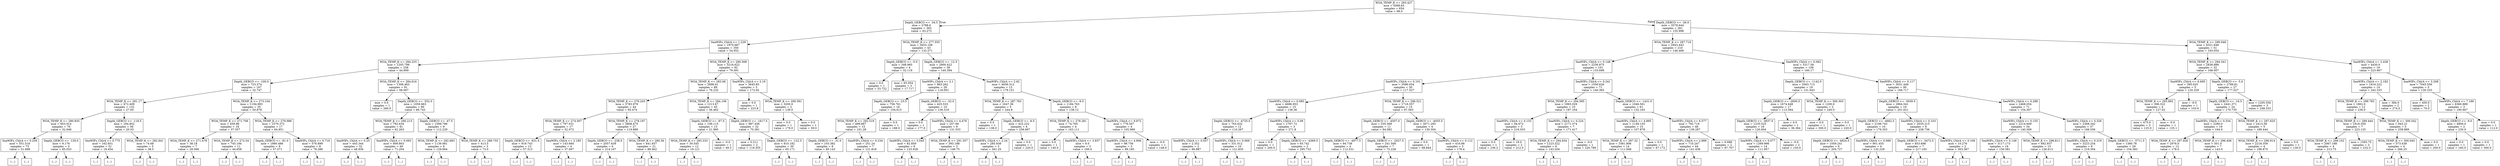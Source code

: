 digraph Tree {
node [shape=box] ;
0 [label="WOA_TEMP_K <= 293.427\nmse = 5098.63\nsamples = 654\nvalue = 98.0"] ;
1 [label="Depth_GEBCO <= -34.5\nmse = 2788.6\nsamples = 393\nvalue = 63.272"] ;
0 -> 1 [labeldistance=2.5, labelangle=45, headlabel="True"] ;
2 [label="SeaWIFs_ChlrA <= 1.229\nmse = 1970.687\nsamples = 350\nvalue = 54.052"] ;
1 -> 2 ;
3 [label="WOA_TEMP_K <= 284.233\nmse = 1205.799\nsamples = 258\nvalue = 44.909"] ;
2 -> 3 ;
4 [label="Depth_GEBCO <= -100.0\nmse = 723.374\nsamples = 167\nvalue = 32.747"] ;
3 -> 4 ;
5 [label="WOA_TEMP_K <= 281.17\nmse = 472.409\nsamples = 132\nvalue = 27.65"] ;
4 -> 5 ;
6 [label="WOA_TEMP_K <= 280.835\nmse = 603.914\nsamples = 76\nvalue = 32.948"] ;
5 -> 6 ;
7 [label="SeaWIFs_ChlrA <= 0.259\nmse = 551.516\nsamples = 73\nvalue = 31.698"] ;
6 -> 7 ;
8 [label="(...)"] ;
7 -> 8 ;
65 [label="(...)"] ;
7 -> 65 ;
146 [label="Depth_GEBCO <= -129.0\nmse = 9.176\nsamples = 3\nvalue = 85.033"] ;
6 -> 146 ;
147 [label="(...)"] ;
146 -> 147 ;
150 [label="(...)"] ;
146 -> 150 ;
151 [label="Depth_GEBCO <= -118.5\nmse = 184.852\nsamples = 56\nvalue = 20.03"] ;
5 -> 151 ;
152 [label="SeaWIFs_ChlrA <= 0.775\nmse = 162.651\nsamples = 51\nvalue = 18.454"] ;
151 -> 152 ;
153 [label="(...)"] ;
152 -> 153 ;
194 [label="(...)"] ;
152 -> 194 ;
205 [label="WOA_TEMP_K <= 282.841\nmse = 74.68\nsamples = 5\nvalue = 38.5"] ;
151 -> 205 ;
206 [label="(...)"] ;
205 -> 206 ;
213 [label="(...)"] ;
205 -> 213 ;
214 [label="WOA_TEMP_K <= 273.104\nmse = 1194.993\nsamples = 35\nvalue = 50.878"] ;
4 -> 214 ;
215 [label="WOA_TEMP_K <= 271.706\nmse = 459.96\nsamples = 18\nvalue = 37.357"] ;
214 -> 215 ;
216 [label="WOA_TEMP_K <= 271.478\nmse = 38.18\nsamples = 7\nvalue = 29.568"] ;
215 -> 216 ;
217 [label="(...)"] ;
216 -> 217 ;
218 [label="(...)"] ;
216 -> 218 ;
225 [label="WOA_TEMP_K <= 272.54\nmse = 745.194\nsamples = 11\nvalue = 44.658"] ;
215 -> 225 ;
226 [label="(...)"] ;
225 -> 226 ;
231 [label="(...)"] ;
225 -> 231 ;
232 [label="WOA_TEMP_K <= 279.986\nmse = 1570.372\nsamples = 17\nvalue = 64.851"] ;
214 -> 232 ;
233 [label="Depth_GEBCO <= -81.0\nmse = 1980.486\nsamples = 9\nvalue = 57.071"] ;
232 -> 233 ;
234 [label="(...)"] ;
233 -> 234 ;
235 [label="(...)"] ;
233 -> 235 ;
238 [label="SeaWIFs_ChlrA <= 0.719\nmse = 576.899\nsamples = 8\nvalue = 78.288"] ;
232 -> 238 ;
239 [label="(...)"] ;
238 -> 239 ;
246 [label="(...)"] ;
238 -> 246 ;
253 [label="WOA_TEMP_K <= 284.616\nmse = 1306.463\nsamples = 91\nvalue = 68.067"] ;
3 -> 253 ;
254 [label="mse = 0.0\nsamples = 1\nvalue = 260.0"] ;
253 -> 254 ;
255 [label="Depth_GEBCO <= -552.0\nmse = 1059.663\nsamples = 90\nvalue = 66.743"] ;
253 -> 255 ;
256 [label="WOA_TEMP_K <= 290.213\nmse = 782.634\nsamples = 81\nvalue = 62.263"] ;
255 -> 256 ;
257 [label="SeaWIFs_ChlrA <= 0.25\nmse = 445.344\nsamples = 32\nvalue = 48.936"] ;
256 -> 257 ;
258 [label="(...)"] ;
257 -> 258 ;
261 [label="(...)"] ;
257 -> 261 ;
312 [label="SeaWIFs_ChlrA <= 0.093\nmse = 809.803\nsamples = 49\nvalue = 71.204"] ;
256 -> 312 ;
313 [label="(...)"] ;
312 -> 313 ;
324 [label="(...)"] ;
312 -> 324 ;
389 [label="Depth_GEBCO <= -47.5\nmse = 1599.796\nsamples = 9\nvalue = 112.229"] ;
255 -> 389 ;
390 [label="WOA_TEMP_K <= 292.683\nmse = 1139.081\nsamples = 6\nvalue = 129.664"] ;
389 -> 390 ;
391 [label="(...)"] ;
390 -> 391 ;
400 [label="(...)"] ;
390 -> 400 ;
401 [label="WOA_TEMP_K <= 289.755\nmse = 413.5\nsamples = 3\nvalue = 73.0"] ;
389 -> 401 ;
402 [label="(...)"] ;
401 -> 402 ;
405 [label="(...)"] ;
401 -> 405 ;
406 [label="WOA_TEMP_K <= 290.568\nmse = 3216.622\nsamples = 92\nvalue = 79.391"] ;
2 -> 406 ;
407 [label="WOA_TEMP_K <= 283.08\nmse = 2896.61\nsamples = 89\nvalue = 76.232"] ;
406 -> 407 ;
408 [label="WOA_TEMP_K <= 276.243\nmse = 3783.979\nsamples = 44\nvalue = 95.474"] ;
407 -> 408 ;
409 [label="WOA_TEMP_K <= 274.007\nmse = 797.031\nsamples = 17\nvalue = 52.072"] ;
408 -> 409 ;
410 [label="Depth_GEBCO <= -631.0\nmse = 919.743\nsamples = 13\nvalue = 57.313"] ;
409 -> 410 ;
411 [label="(...)"] ;
410 -> 411 ;
416 [label="(...)"] ;
410 -> 416 ;
423 [label="SeaWIFs_ChlrA <= 2.185\nmse = 143.684\nsamples = 4\nvalue = 37.097"] ;
409 -> 423 ;
424 [label="(...)"] ;
423 -> 424 ;
425 [label="(...)"] ;
423 -> 425 ;
430 [label="WOA_TEMP_K <= 278.197\nmse = 3808.475\nsamples = 27\nvalue = 119.888"] ;
408 -> 430 ;
431 [label="Depth_GEBCO <= -238.0\nmse = 2057.639\nsamples = 6\nvalue = 214.167"] ;
430 -> 431 ;
432 [label="(...)"] ;
431 -> 432 ;
435 [label="(...)"] ;
431 -> 435 ;
436 [label="WOA_TEMP_K <= 280.56\nmse = 441.657\nsamples = 21\nvalue = 88.462"] ;
430 -> 436 ;
437 [label="(...)"] ;
436 -> 437 ;
442 [label="(...)"] ;
436 -> 442 ;
453 [label="WOA_TEMP_K <= 284.106\nmse = 1213.67\nsamples = 45\nvalue = 56.462"] ;
407 -> 453 ;
454 [label="Depth_GEBCO <= -87.5\nmse = 106.115\nsamples = 13\nvalue = 21.995"] ;
453 -> 454 ;
455 [label="WOA_TEMP_K <= 283.333\nmse = 30.545\nsamples = 12\nvalue = 19.121"] ;
454 -> 455 ;
456 [label="(...)"] ;
455 -> 456 ;
459 [label="(...)"] ;
455 -> 459 ;
466 [label="mse = -0.0\nsamples = 1\nvalue = 49.3"] ;
454 -> 466 ;
467 [label="Depth_GEBCO <= -1617.5\nmse = 987.456\nsamples = 32\nvalue = 70.381"] ;
453 -> 467 ;
468 [label="mse = 0.211\nsamples = 2\nvalue = 119.355"] ;
467 -> 468 ;
469 [label="Depth_GEBCO <= -122.5\nmse = 810.182\nsamples = 30\nvalue = 65.171"] ;
467 -> 469 ;
470 [label="(...)"] ;
469 -> 470 ;
491 [label="(...)"] ;
469 -> 491 ;
520 [label="SeaWIFs_ChlrA <= 2.19\nmse = 3645.85\nsamples = 3\nvalue = 172.92"] ;
406 -> 520 ;
521 [label="mse = 0.0\nsamples = 1\nvalue = 223.8"] ;
520 -> 521 ;
522 [label="WOA_TEMP_K <= 290.591\nmse = 3200.0\nsamples = 2\nvalue = 139.0"] ;
520 -> 522 ;
523 [label="mse = 0.0\nsamples = 1\nvalue = 179.0"] ;
522 -> 523 ;
524 [label="mse = 0.0\nsamples = 1\nvalue = 59.0"] ;
522 -> 524 ;
525 [label="WOA_TEMP_K <= 277.555\nmse = 3453.106\nsamples = 43\nvalue = 133.271"] ;
1 -> 525 ;
526 [label="Depth_GEBCO <= -5.0\nmse = 348.965\nsamples = 4\nvalue = 32.119"] ;
525 -> 526 ;
527 [label="mse = 0.0\nsamples = 1\nvalue = 53.722"] ;
526 -> 527 ;
528 [label="mse = 63.054\nsamples = 3\nvalue = 17.717"] ;
526 -> 528 ;
529 [label="Depth_GEBCO <= -12.5\nmse = 2900.422\nsamples = 39\nvalue = 140.394"] ;
525 -> 529 ;
530 [label="SeaWIFs_ChlrA <= 2.1\nmse = 863.262\nsamples = 26\nvalue = 118.001"] ;
529 -> 530 ;
531 [label="Depth_GEBCO <= -23.5\nmse = 758.761\nsamples = 16\nvalue = 104.615"] ;
530 -> 531 ;
532 [label="WOA_TEMP_K <= 292.519\nmse = 499.867\nsamples = 15\nvalue = 101.28"] ;
531 -> 532 ;
533 [label="Depth_GEBCO <= -31.0\nmse = 103.382\nsamples = 8\nvalue = 85.143"] ;
532 -> 533 ;
534 [label="(...)"] ;
533 -> 534 ;
537 [label="(...)"] ;
533 -> 537 ;
548 [label="SeaWIFs_ChlrA <= 0.234\nmse = 251.24\nsamples = 7\nvalue = 121.818"] ;
532 -> 548 ;
549 [label="(...)"] ;
548 -> 549 ;
550 [label="(...)"] ;
548 -> 550 ;
551 [label="mse = 0.0\nsamples = 1\nvalue = 188.0"] ;
531 -> 551 ;
552 [label="Depth_GEBCO <= -32.0\nmse = 425.533\nsamples = 10\nvalue = 136.319"] ;
530 -> 552 ;
553 [label="mse = 0.0\nsamples = 1\nvalue = 177.0"] ;
552 -> 553 ;
554 [label="SeaWIFs_ChlrA <= 4.478\nmse = 257.99\nsamples = 9\nvalue = 131.533"] ;
552 -> 554 ;
555 [label="SeaWIFs_ChlrA <= 3.045\nmse = 82.859\nsamples = 6\nvalue = 125.928"] ;
554 -> 555 ;
556 [label="(...)"] ;
555 -> 556 ;
561 [label="(...)"] ;
555 -> 561 ;
566 [label="WOA_TEMP_K <= 291.357\nmse = 393.188\nsamples = 3\nvalue = 149.75"] ;
554 -> 566 ;
567 [label="(...)"] ;
566 -> 567 ;
570 [label="(...)"] ;
566 -> 570 ;
571 [label="SeaWIFs_ChlrA <= 2.62\nmse = 4056.312\nsamples = 13\nvalue = 179.151"] ;
529 -> 571 ;
572 [label="WOA_TEMP_K <= 287.783\nmse = 1647.36\nsamples = 5\nvalue = 244.8"] ;
571 -> 572 ;
573 [label="mse = 0.0\nsamples = 1\nvalue = 138.0"] ;
572 -> 573 ;
574 [label="Depth_GEBCO <= -6.5\nmse = 422.222\nsamples = 4\nvalue = 256.667"] ;
572 -> 574 ;
575 [label="SeaWIFs_ChlrA <= 2.24\nmse = 285.938\nsamples = 3\nvalue = 261.25"] ;
574 -> 575 ;
576 [label="(...)"] ;
575 -> 576 ;
577 [label="(...)"] ;
575 -> 577 ;
578 [label="mse = 0.0\nsamples = 1\nvalue = 220.0"] ;
574 -> 578 ;
579 [label="Depth_GEBCO <= -9.5\nmse = 1184.763\nsamples = 8\nvalue = 138.12"] ;
571 -> 579 ;
580 [label="WOA_TEMP_K <= 278.281\nmse = 74.765\nsamples = 4\nvalue = 163.111"] ;
579 -> 580 ;
581 [label="mse = 0.0\nsamples = 1\nvalue = 140.0"] ;
580 -> 581 ;
582 [label="SeaWIFs_ChlrA <= 3.937\nmse = 9.0\nsamples = 3\nvalue = 166.0"] ;
580 -> 582 ;
583 [label="(...)"] ;
582 -> 583 ;
584 [label="(...)"] ;
582 -> 584 ;
585 [label="SeaWIFs_ChlrA <= 9.872\nmse = 776.507\nsamples = 4\nvalue = 105.989"] ;
579 -> 585 ;
586 [label="SeaWIFs_ChlrA <= 4.806\nmse = 98.756\nsamples = 3\nvalue = 89.185"] ;
585 -> 586 ;
587 [label="(...)"] ;
586 -> 587 ;
588 [label="(...)"] ;
586 -> 588 ;
591 [label="mse = -0.0\nsamples = 1\nvalue = 148.0"] ;
585 -> 591 ;
592 [label="Depth_GEBCO <= -26.0\nmse = 3578.644\nsamples = 261\nvalue = 155.998"] ;
0 -> 592 [labeldistance=2.5, labelangle=-45, headlabel="False"] ;
593 [label="WOA_TEMP_K <= 297.716\nmse = 2943.443\nsamples = 210\nvalue = 146.466"] ;
592 -> 593 ;
594 [label="SeaWIFs_ChlrA <= 0.148\nmse = 2256.875\nsamples = 101\nvalue = 133.698"] ;
593 -> 594 ;
595 [label="SeaWIFs_ChlrA <= 0.101\nmse = 3586.054\nsamples = 30\nvalue = 117.527"] ;
594 -> 595 ;
596 [label="SeaWIFs_ChlrA <= 0.085\nmse = 4686.953\nsamples = 15\nvalue = 138.36"] ;
595 -> 596 ;
597 [label="Depth_GEBCO <= -4725.0\nmse = 763.632\nsamples = 12\nvalue = 110.267"] ;
596 -> 597 ;
598 [label="SeaWIFs_ChlrA <= 0.057\nmse = 2.352\nsamples = 2\nvalue = 66.887"] ;
597 -> 598 ;
599 [label="(...)"] ;
598 -> 599 ;
600 [label="(...)"] ;
598 -> 600 ;
601 [label="SeaWIFs_ChlrA <= 0.069\nmse = 331.012\nsamples = 10\nvalue = 121.835"] ;
597 -> 601 ;
602 [label="(...)"] ;
601 -> 602 ;
613 [label="(...)"] ;
601 -> 613 ;
620 [label="SeaWIFs_ChlrA <= 0.09\nmse = 1767.72\nsamples = 3\nvalue = 271.8"] ;
596 -> 620 ;
621 [label="mse = 0.0\nsamples = 1\nvalue = 200.0"] ;
620 -> 621 ;
622 [label="Depth_GEBCO <= -4369.5\nmse = 65.742\nsamples = 2\nvalue = 295.733"] ;
620 -> 622 ;
623 [label="(...)"] ;
622 -> 623 ;
624 [label="(...)"] ;
622 -> 624 ;
625 [label="WOA_TEMP_K <= 296.521\nmse = 1716.557\nsamples = 15\nvalue = 97.563"] ;
595 -> 625 ;
626 [label="Depth_GEBCO <= -4507.0\nmse = 535.569\nsamples = 11\nvalue = 84.082"] ;
625 -> 626 ;
627 [label="Depth_GEBCO <= -4977.5\nmse = 94.738\nsamples = 4\nvalue = 112.531"] ;
626 -> 627 ;
628 [label="(...)"] ;
627 -> 628 ;
629 [label="(...)"] ;
627 -> 629 ;
634 [label="Depth_GEBCO <= -2027.5\nmse = 241.508\nsamples = 7\nvalue = 72.228"] ;
626 -> 634 ;
635 [label="(...)"] ;
634 -> 635 ;
646 [label="(...)"] ;
634 -> 646 ;
647 [label="Depth_GEBCO <= -4055.5\nmse = 3071.293\nsamples = 4\nvalue = 130.304"] ;
625 -> 647 ;
648 [label="mse = 0.0\nsamples = 1\nvalue = 68.844"] ;
647 -> 648 ;
649 [label="SeaWIFs_ChlrA <= 0.112\nmse = 416.88\nsamples = 3\nvalue = 176.4"] ;
647 -> 649 ;
650 [label="(...)"] ;
649 -> 650 ;
651 [label="(...)"] ;
649 -> 651 ;
652 [label="SeaWIFs_ChlrA <= 0.241\nmse = 1556.626\nsamples = 71\nvalue = 140.365"] ;
594 -> 652 ;
653 [label="WOA_TEMP_K <= 294.585\nmse = 1893.029\nsamples = 10\nvalue = 187.164"] ;
652 -> 653 ;
654 [label="SeaWIFs_ChlrA <= 0.153\nmse = 94.672\nsamples = 3\nvalue = 216.033"] ;
653 -> 654 ;
655 [label="mse = 0.0\nsamples = 1\nvalue = 236.2"] ;
654 -> 655 ;
656 [label="mse = 16.0\nsamples = 2\nvalue = 212.0"] ;
654 -> 656 ;
657 [label="SeaWIFs_ChlrA <= 0.224\nmse = 2171.374\nsamples = 7\nvalue = 171.417"] ;
653 -> 657 ;
658 [label="WOA_TEMP_K <= 294.934\nmse = 1223.322\nsamples = 6\nvalue = 143.204"] ;
657 -> 658 ;
659 [label="(...)"] ;
658 -> 659 ;
660 [label="(...)"] ;
658 -> 660 ;
669 [label="mse = -0.0\nsamples = 1\nvalue = 220.789"] ;
657 -> 669 ;
670 [label="Depth_GEBCO <= -1431.0\nmse = 1046.561\nsamples = 61\nvalue = 132.163"] ;
652 -> 670 ;
671 [label="SeaWIFs_ChlrA <= 4.895\nmse = 1149.155\nsamples = 15\nvalue = 107.878"] ;
670 -> 671 ;
672 [label="WOA_TEMP_K <= 297.32\nmse = 1081.806\nsamples = 14\nvalue = 111.948"] ;
671 -> 672 ;
673 [label="(...)"] ;
672 -> 673 ;
692 [label="(...)"] ;
672 -> 692 ;
697 [label="mse = 0.0\nsamples = 1\nvalue = 67.172"] ;
671 -> 697 ;
698 [label="SeaWIFs_ChlrA <= 6.577\nmse = 792.719\nsamples = 46\nvalue = 139.287"] ;
670 -> 698 ;
699 [label="SeaWIFs_ChlrA <= 2.889\nmse = 710.247\nsamples = 44\nvalue = 141.436"] ;
698 -> 699 ;
700 [label="(...)"] ;
699 -> 700 ;
755 [label="(...)"] ;
699 -> 755 ;
758 [label="mse = 0.688\nsamples = 2\nvalue = 87.707"] ;
698 -> 758 ;
759 [label="SeaWIFs_ChlrA <= 0.082\nmse = 3317.58\nsamples = 109\nvalue = 160.17"] ;
593 -> 759 ;
760 [label="Depth_GEBCO <= -1142.0\nmse = 3563.713\nsamples = 19\nvalue = 131.643"] ;
759 -> 760 ;
761 [label="Depth_GEBCO <= -2600.5\nmse = 1674.648\nsamples = 17\nvalue = 113.584"] ;
760 -> 761 ;
762 [label="Depth_GEBCO <= -3837.0\nmse = 1235.525\nsamples = 16\nvalue = 120.604"] ;
761 -> 762 ;
763 [label="SeaWIFs_ChlrA <= 0.077\nmse = 1269.998\nsamples = 14\nvalue = 111.957"] ;
762 -> 763 ;
764 [label="(...)"] ;
763 -> 764 ;
787 [label="(...)"] ;
763 -> 787 ;
788 [label="mse = -0.0\nsamples = 2\nvalue = 150.0"] ;
762 -> 788 ;
789 [label="mse = 0.0\nsamples = 1\nvalue = 36.364"] ;
761 -> 789 ;
790 [label="WOA_TEMP_K <= 300.303\nmse = 1200.0\nsamples = 2\nvalue = 240.0"] ;
760 -> 790 ;
791 [label="mse = 0.0\nsamples = 1\nvalue = 300.0"] ;
790 -> 791 ;
792 [label="mse = 0.0\nsamples = 1\nvalue = 220.0"] ;
790 -> 792 ;
793 [label="SeaWIFs_ChlrA <= 0.117\nmse = 3031.449\nsamples = 90\nvalue = 166.717"] ;
759 -> 793 ;
794 [label="Depth_GEBCO <= -3939.5\nmse = 2964.541\nsamples = 19\nvalue = 201.621"] ;
793 -> 794 ;
795 [label="Depth_GEBCO <= -4662.5\nmse = 2199.743\nsamples = 10\nvalue = 179.353"] ;
794 -> 795 ;
796 [label="Depth_GEBCO <= -4924.5\nmse = 1059.241\nsamples = 6\nvalue = 204.727"] ;
795 -> 796 ;
797 [label="(...)"] ;
796 -> 797 ;
802 [label="(...)"] ;
796 -> 802 ;
807 [label="SeaWIFs_ChlrA <= 0.089\nmse = 901.455\nsamples = 4\nvalue = 132.229"] ;
795 -> 807 ;
808 [label="(...)"] ;
807 -> 808 ;
809 [label="(...)"] ;
807 -> 809 ;
814 [label="SeaWIFs_ChlrA <= 0.103\nmse = 2035.215\nsamples = 9\nvalue = 238.736"] ;
794 -> 814 ;
815 [label="Depth_GEBCO <= -3472.5\nmse = 853.698\nsamples = 7\nvalue = 217.193"] ;
814 -> 815 ;
816 [label="(...)"] ;
815 -> 816 ;
819 [label="(...)"] ;
815 -> 819 ;
826 [label="SeaWIFs_ChlrA <= 0.106\nmse = 10.276\nsamples = 2\nvalue = 303.367"] ;
814 -> 826 ;
827 [label="(...)"] ;
826 -> 827 ;
828 [label="(...)"] ;
826 -> 828 ;
829 [label="SeaWIFs_ChlrA <= 0.288\nmse = 2468.054\nsamples = 71\nvalue = 154.307"] ;
793 -> 829 ;
830 [label="SeaWIFs_ChlrA <= 0.155\nmse = 2214.609\nsamples = 34\nvalue = 140.309"] ;
829 -> 830 ;
831 [label="SeaWIFs_ChlrA <= 0.149\nmse = 3117.173\nsamples = 19\nvalue = 150.581"] ;
830 -> 831 ;
832 [label="(...)"] ;
831 -> 832 ;
865 [label="(...)"] ;
831 -> 865 ;
868 [label="WOA_TEMP_K <= 298.811\nmse = 682.937\nsamples = 15\nvalue = 126.613"] ;
830 -> 868 ;
869 [label="(...)"] ;
868 -> 869 ;
872 [label="(...)"] ;
868 -> 872 ;
893 [label="SeaWIFs_ChlrA <= 0.326\nmse = 2368.342\nsamples = 37\nvalue = 166.556"] ;
829 -> 893 ;
894 [label="SeaWIFs_ChlrA <= 0.319\nmse = 3223.254\nsamples = 8\nvalue = 219.304"] ;
893 -> 894 ;
895 [label="(...)"] ;
894 -> 895 ;
902 [label="(...)"] ;
894 -> 902 ;
903 [label="Depth_GEBCO <= -3711.5\nmse = 1380.78\nsamples = 29\nvalue = 154.383"] ;
893 -> 903 ;
904 [label="(...)"] ;
903 -> 904 ;
905 [label="(...)"] ;
903 -> 905 ;
948 [label="WOA_TEMP_K <= 299.046\nmse = 4321.649\nsamples = 51\nvalue = 193.054"] ;
592 -> 948 ;
949 [label="WOA_TEMP_K <= 294.341\nmse = 2838.889\nsamples = 32\nvalue = 168.007"] ;
948 -> 949 ;
950 [label="SeaWIFs_ChlrA <= 6.695\nmse = 395.025\nsamples = 5\nvalue = 120.329"] ;
949 -> 950 ;
951 [label="WOA_TEMP_K <= 293.892\nmse = 396.322\nsamples = 4\nvalue = 127.02"] ;
950 -> 951 ;
952 [label="mse = 475.0\nsamples = 3\nvalue = 125.0"] ;
951 -> 952 ;
953 [label="mse = -0.0\nsamples = 1\nvalue = 135.1"] ;
951 -> 953 ;
954 [label="mse = -0.0\nsamples = 1\nvalue = 103.6"] ;
950 -> 954 ;
955 [label="Depth_GEBCO <= -5.0\nmse = 2789.81\nsamples = 27\nvalue = 177.027"] ;
949 -> 955 ;
956 [label="Depth_GEBCO <= -16.5\nmse = 2441.371\nsamples = 24\nvalue = 170.735"] ;
955 -> 956 ;
957 [label="SeaWIFs_ChlrA <= 0.334\nmse = 2280.0\nsamples = 19\nvalue = 164.0"] ;
956 -> 957 ;
958 [label="WOA_TEMP_K <= 297.926\nmse = 2976.0\nsamples = 12\nvalue = 178.0"] ;
957 -> 958 ;
959 [label="(...)"] ;
958 -> 959 ;
964 [label="(...)"] ;
958 -> 964 ;
965 [label="WOA_TEMP_K <= 296.406\nmse = 501.0\nsamples = 7\nvalue = 143.0"] ;
957 -> 965 ;
966 [label="(...)"] ;
965 -> 966 ;
967 [label="(...)"] ;
965 -> 967 ;
974 [label="WOA_TEMP_K <= 297.625\nmse = 2413.58\nsamples = 5\nvalue = 189.444"] ;
956 -> 974 ;
975 [label="WOA_TEMP_K <= 296.914\nmse = 2218.359\nsamples = 4\nvalue = 196.875"] ;
974 -> 975 ;
976 [label="(...)"] ;
975 -> 976 ;
977 [label="(...)"] ;
975 -> 977 ;
978 [label="mse = 0.0\nsamples = 1\nvalue = 130.0"] ;
974 -> 978 ;
979 [label="mse = 1205.556\nsamples = 3\nvalue = 248.333"] ;
955 -> 979 ;
980 [label="SeaWIFs_ChlrA <= 2.436\nmse = 4430.0\nsamples = 19\nvalue = 223.667"] ;
948 -> 980 ;
981 [label="SeaWIFs_ChlrA <= 2.182\nmse = 1816.222\nsamples = 14\nvalue = 242.333"] ;
980 -> 981 ;
982 [label="WOA_TEMP_K <= 299.783\nmse = 1862.0\nsamples = 12\nvalue = 236.0"] ;
981 -> 982 ;
983 [label="WOA_TEMP_K <= 299.444\nmse = 1918.359\nsamples = 7\nvalue = 223.125"] ;
982 -> 983 ;
984 [label="WOA_TEMP_K <= 299.102\nmse = 2067.188\nsamples = 4\nvalue = 213.75"] ;
983 -> 984 ;
985 [label="(...)"] ;
984 -> 985 ;
986 [label="(...)"] ;
984 -> 986 ;
987 [label="mse = 1593.75\nsamples = 3\nvalue = 232.5"] ;
983 -> 987 ;
988 [label="WOA_TEMP_K <= 300.542\nmse = 943.21\nsamples = 5\nvalue = 258.889"] ;
982 -> 988 ;
989 [label="WOA_TEMP_K <= 300.045\nmse = 573.438\nsamples = 4\nvalue = 266.25"] ;
988 -> 989 ;
990 [label="(...)"] ;
989 -> 990 ;
991 [label="(...)"] ;
989 -> 991 ;
994 [label="mse = 0.0\nsamples = 1\nvalue = 200.0"] ;
988 -> 994 ;
995 [label="mse = 384.0\nsamples = 2\nvalue = 274.0"] ;
981 -> 995 ;
996 [label="SeaWIFs_ChlrA <= 3.208\nmse = 7045.556\nsamples = 5\nvalue = 130.333"] ;
980 -> 996 ;
997 [label="mse = 450.0\nsamples = 2\nvalue = 70.0"] ;
996 -> 997 ;
998 [label="SeaWIFs_ChlrA <= 7.186\nmse = 6360.889\nsamples = 3\nvalue = 190.667"] ;
996 -> 998 ;
999 [label="Depth_GEBCO <= -9.0\nmse = 4900.0\nsamples = 2\nvalue = 230.0"] ;
998 -> 999 ;
1000 [label="mse = 0.0\nsamples = 1\nvalue = 160.0"] ;
999 -> 1000 ;
1001 [label="mse = 0.0\nsamples = 1\nvalue = 300.0"] ;
999 -> 1001 ;
1002 [label="mse = 0.0\nsamples = 1\nvalue = 112.0"] ;
998 -> 1002 ;
}